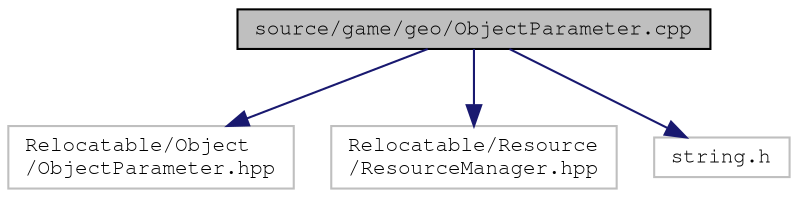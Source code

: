 digraph "source/game/geo/ObjectParameter.cpp"
{
 // LATEX_PDF_SIZE
  edge [fontname="FreeMono",fontsize="10",labelfontname="FreeMono",labelfontsize="10"];
  node [fontname="FreeMono",fontsize="10",shape=record];
  Node1 [label="source/game/geo/ObjectParameter.cpp",height=0.2,width=0.4,color="black", fillcolor="grey75", style="filled", fontcolor="black",tooltip="Manages the objects and related tables!"];
  Node1 -> Node2 [color="midnightblue",fontsize="10",style="solid",fontname="FreeMono"];
  Node2 [label="Relocatable/Object\l/ObjectParameter.hpp",height=0.2,width=0.4,color="grey75", fillcolor="white", style="filled",tooltip=" "];
  Node1 -> Node3 [color="midnightblue",fontsize="10",style="solid",fontname="FreeMono"];
  Node3 [label="Relocatable/Resource\l/ResourceManager.hpp",height=0.2,width=0.4,color="grey75", fillcolor="white", style="filled",tooltip=" "];
  Node1 -> Node4 [color="midnightblue",fontsize="10",style="solid",fontname="FreeMono"];
  Node4 [label="string.h",height=0.2,width=0.4,color="grey75", fillcolor="white", style="filled",tooltip=" "];
}
